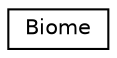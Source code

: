 digraph "Graphical Class Hierarchy"
{
  edge [fontname="Helvetica",fontsize="10",labelfontname="Helvetica",labelfontsize="10"];
  node [fontname="Helvetica",fontsize="10",shape=record];
  rankdir="LR";
  Node1 [label="Biome",height=0.2,width=0.4,color="black", fillcolor="white", style="filled",URL="$classBiome.html"];
}
